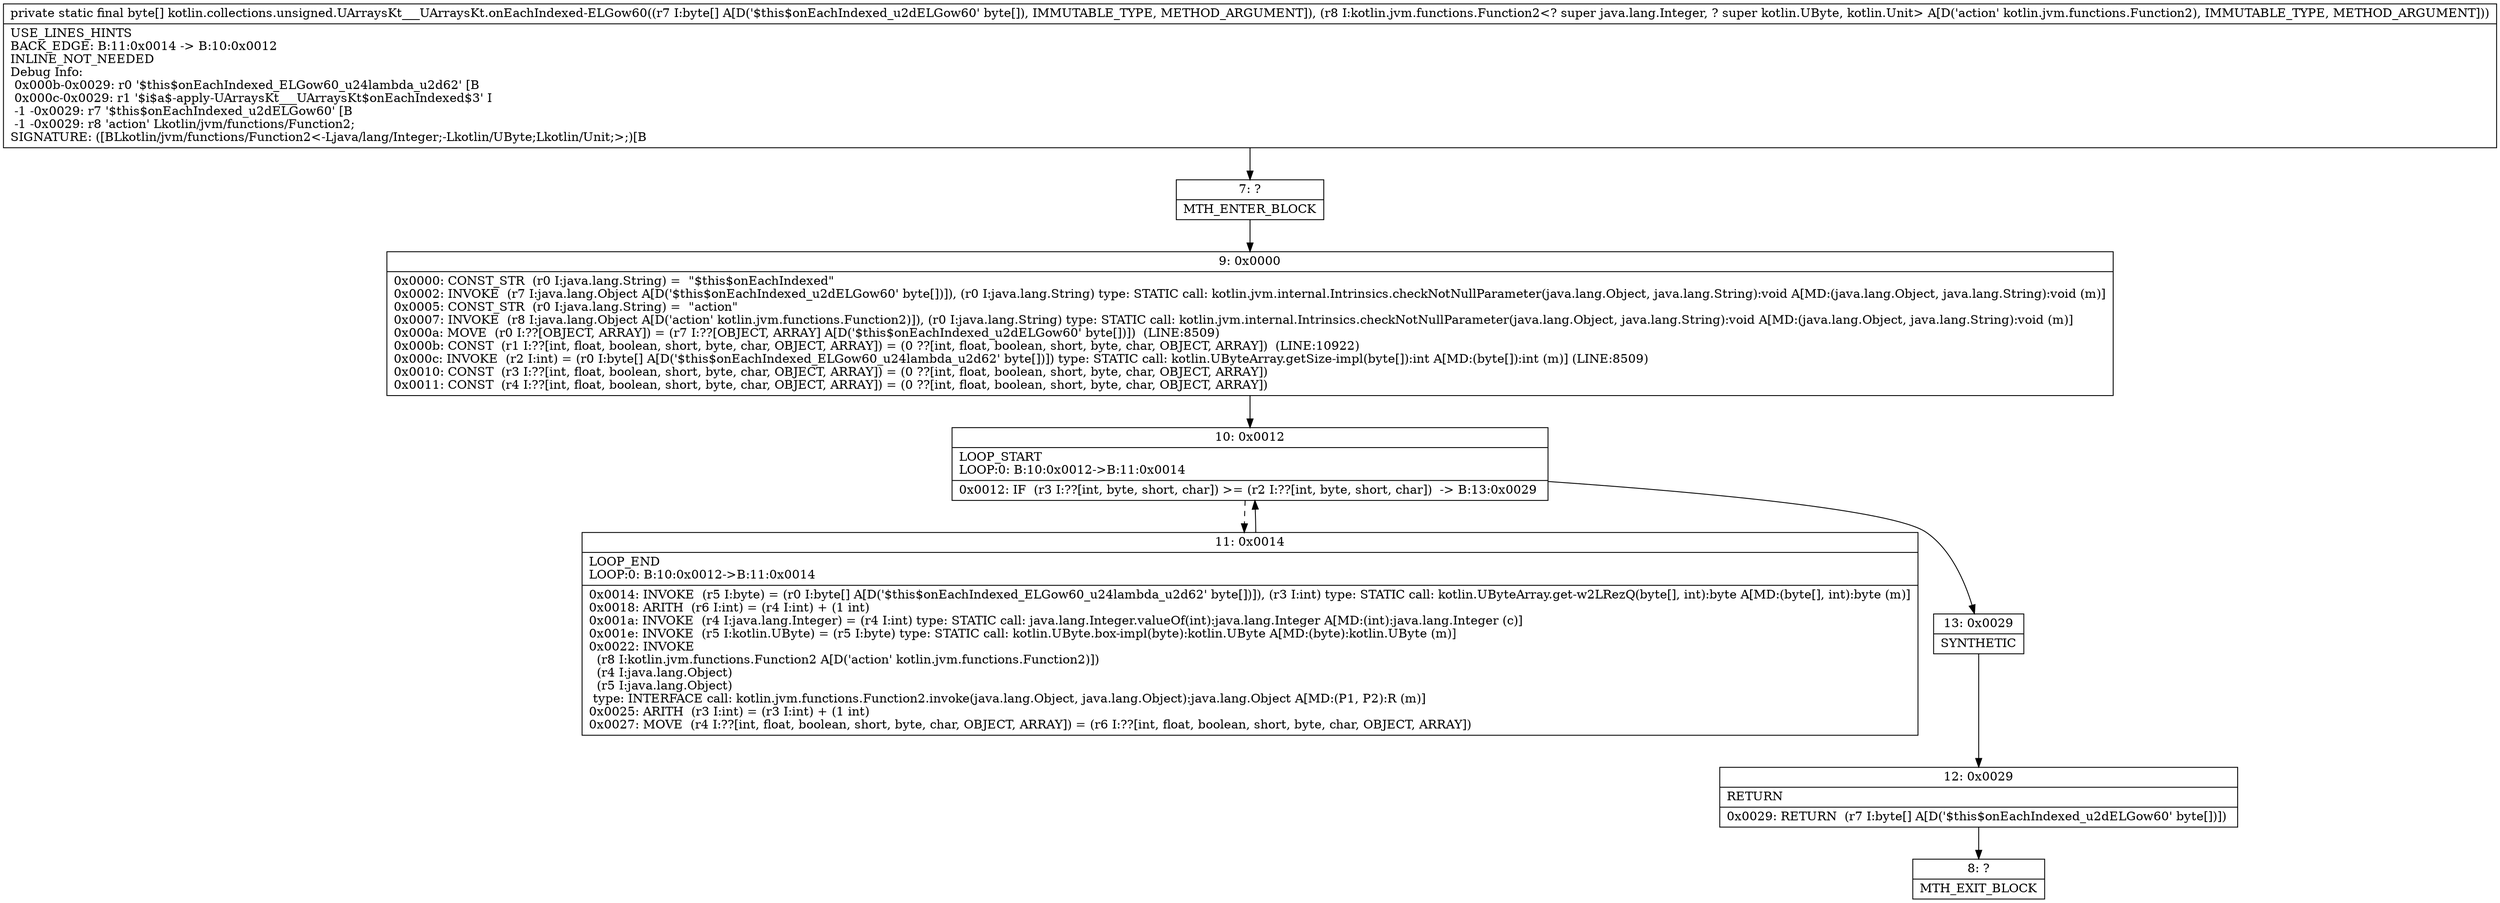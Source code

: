digraph "CFG forkotlin.collections.unsigned.UArraysKt___UArraysKt.onEachIndexed\-ELGow60([BLkotlin\/jvm\/functions\/Function2;)[B" {
Node_7 [shape=record,label="{7\:\ ?|MTH_ENTER_BLOCK\l}"];
Node_9 [shape=record,label="{9\:\ 0x0000|0x0000: CONST_STR  (r0 I:java.lang.String) =  \"$this$onEachIndexed\" \l0x0002: INVOKE  (r7 I:java.lang.Object A[D('$this$onEachIndexed_u2dELGow60' byte[])]), (r0 I:java.lang.String) type: STATIC call: kotlin.jvm.internal.Intrinsics.checkNotNullParameter(java.lang.Object, java.lang.String):void A[MD:(java.lang.Object, java.lang.String):void (m)]\l0x0005: CONST_STR  (r0 I:java.lang.String) =  \"action\" \l0x0007: INVOKE  (r8 I:java.lang.Object A[D('action' kotlin.jvm.functions.Function2)]), (r0 I:java.lang.String) type: STATIC call: kotlin.jvm.internal.Intrinsics.checkNotNullParameter(java.lang.Object, java.lang.String):void A[MD:(java.lang.Object, java.lang.String):void (m)]\l0x000a: MOVE  (r0 I:??[OBJECT, ARRAY]) = (r7 I:??[OBJECT, ARRAY] A[D('$this$onEachIndexed_u2dELGow60' byte[])])  (LINE:8509)\l0x000b: CONST  (r1 I:??[int, float, boolean, short, byte, char, OBJECT, ARRAY]) = (0 ??[int, float, boolean, short, byte, char, OBJECT, ARRAY])  (LINE:10922)\l0x000c: INVOKE  (r2 I:int) = (r0 I:byte[] A[D('$this$onEachIndexed_ELGow60_u24lambda_u2d62' byte[])]) type: STATIC call: kotlin.UByteArray.getSize\-impl(byte[]):int A[MD:(byte[]):int (m)] (LINE:8509)\l0x0010: CONST  (r3 I:??[int, float, boolean, short, byte, char, OBJECT, ARRAY]) = (0 ??[int, float, boolean, short, byte, char, OBJECT, ARRAY]) \l0x0011: CONST  (r4 I:??[int, float, boolean, short, byte, char, OBJECT, ARRAY]) = (0 ??[int, float, boolean, short, byte, char, OBJECT, ARRAY]) \l}"];
Node_10 [shape=record,label="{10\:\ 0x0012|LOOP_START\lLOOP:0: B:10:0x0012\-\>B:11:0x0014\l|0x0012: IF  (r3 I:??[int, byte, short, char]) \>= (r2 I:??[int, byte, short, char])  \-\> B:13:0x0029 \l}"];
Node_11 [shape=record,label="{11\:\ 0x0014|LOOP_END\lLOOP:0: B:10:0x0012\-\>B:11:0x0014\l|0x0014: INVOKE  (r5 I:byte) = (r0 I:byte[] A[D('$this$onEachIndexed_ELGow60_u24lambda_u2d62' byte[])]), (r3 I:int) type: STATIC call: kotlin.UByteArray.get\-w2LRezQ(byte[], int):byte A[MD:(byte[], int):byte (m)]\l0x0018: ARITH  (r6 I:int) = (r4 I:int) + (1 int) \l0x001a: INVOKE  (r4 I:java.lang.Integer) = (r4 I:int) type: STATIC call: java.lang.Integer.valueOf(int):java.lang.Integer A[MD:(int):java.lang.Integer (c)]\l0x001e: INVOKE  (r5 I:kotlin.UByte) = (r5 I:byte) type: STATIC call: kotlin.UByte.box\-impl(byte):kotlin.UByte A[MD:(byte):kotlin.UByte (m)]\l0x0022: INVOKE  \l  (r8 I:kotlin.jvm.functions.Function2 A[D('action' kotlin.jvm.functions.Function2)])\l  (r4 I:java.lang.Object)\l  (r5 I:java.lang.Object)\l type: INTERFACE call: kotlin.jvm.functions.Function2.invoke(java.lang.Object, java.lang.Object):java.lang.Object A[MD:(P1, P2):R (m)]\l0x0025: ARITH  (r3 I:int) = (r3 I:int) + (1 int) \l0x0027: MOVE  (r4 I:??[int, float, boolean, short, byte, char, OBJECT, ARRAY]) = (r6 I:??[int, float, boolean, short, byte, char, OBJECT, ARRAY]) \l}"];
Node_13 [shape=record,label="{13\:\ 0x0029|SYNTHETIC\l}"];
Node_12 [shape=record,label="{12\:\ 0x0029|RETURN\l|0x0029: RETURN  (r7 I:byte[] A[D('$this$onEachIndexed_u2dELGow60' byte[])]) \l}"];
Node_8 [shape=record,label="{8\:\ ?|MTH_EXIT_BLOCK\l}"];
MethodNode[shape=record,label="{private static final byte[] kotlin.collections.unsigned.UArraysKt___UArraysKt.onEachIndexed\-ELGow60((r7 I:byte[] A[D('$this$onEachIndexed_u2dELGow60' byte[]), IMMUTABLE_TYPE, METHOD_ARGUMENT]), (r8 I:kotlin.jvm.functions.Function2\<? super java.lang.Integer, ? super kotlin.UByte, kotlin.Unit\> A[D('action' kotlin.jvm.functions.Function2), IMMUTABLE_TYPE, METHOD_ARGUMENT]))  | USE_LINES_HINTS\lBACK_EDGE: B:11:0x0014 \-\> B:10:0x0012\lINLINE_NOT_NEEDED\lDebug Info:\l  0x000b\-0x0029: r0 '$this$onEachIndexed_ELGow60_u24lambda_u2d62' [B\l  0x000c\-0x0029: r1 '$i$a$\-apply\-UArraysKt___UArraysKt$onEachIndexed$3' I\l  \-1 \-0x0029: r7 '$this$onEachIndexed_u2dELGow60' [B\l  \-1 \-0x0029: r8 'action' Lkotlin\/jvm\/functions\/Function2;\lSIGNATURE: ([BLkotlin\/jvm\/functions\/Function2\<\-Ljava\/lang\/Integer;\-Lkotlin\/UByte;Lkotlin\/Unit;\>;)[B\l}"];
MethodNode -> Node_7;Node_7 -> Node_9;
Node_9 -> Node_10;
Node_10 -> Node_11[style=dashed];
Node_10 -> Node_13;
Node_11 -> Node_10;
Node_13 -> Node_12;
Node_12 -> Node_8;
}

